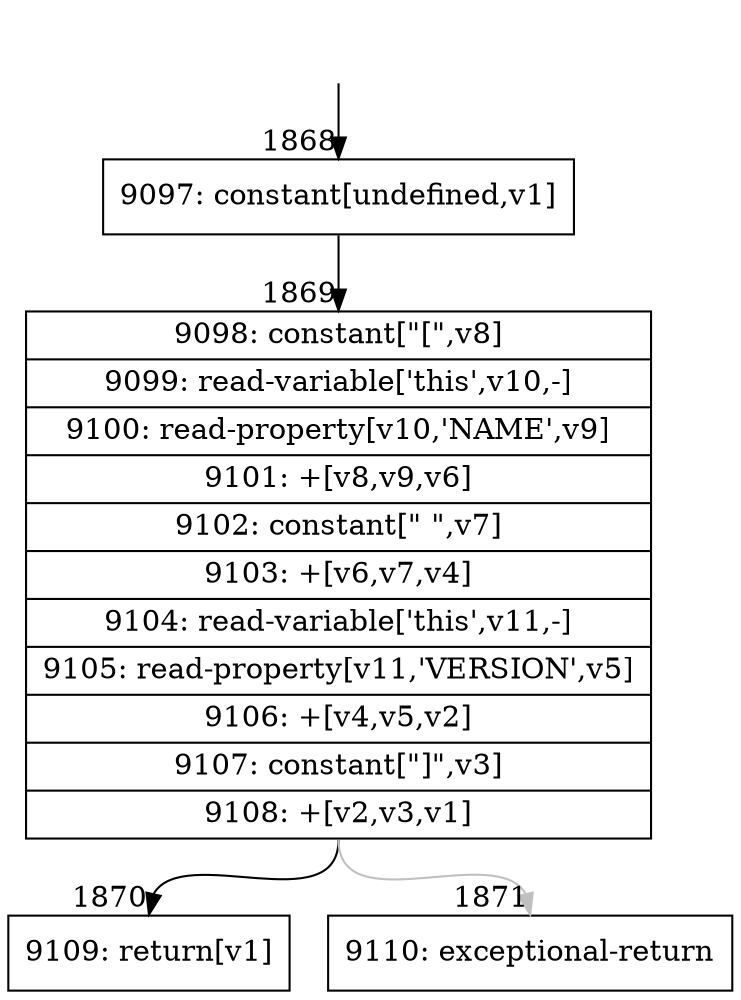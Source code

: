 digraph {
rankdir="TD"
BB_entry124[shape=none,label=""];
BB_entry124 -> BB1868 [tailport=s, headport=n, headlabel="    1868"]
BB1868 [shape=record label="{9097: constant[undefined,v1]}" ] 
BB1868 -> BB1869 [tailport=s, headport=n, headlabel="      1869"]
BB1869 [shape=record label="{9098: constant[\"[\",v8]|9099: read-variable['this',v10,-]|9100: read-property[v10,'NAME',v9]|9101: +[v8,v9,v6]|9102: constant[\" \",v7]|9103: +[v6,v7,v4]|9104: read-variable['this',v11,-]|9105: read-property[v11,'VERSION',v5]|9106: +[v4,v5,v2]|9107: constant[\"]\",v3]|9108: +[v2,v3,v1]}" ] 
BB1869 -> BB1870 [tailport=s, headport=n, headlabel="      1870"]
BB1869 -> BB1871 [tailport=s, headport=n, color=gray, headlabel="      1871"]
BB1870 [shape=record label="{9109: return[v1]}" ] 
BB1871 [shape=record label="{9110: exceptional-return}" ] 
//#$~ 1098
}
